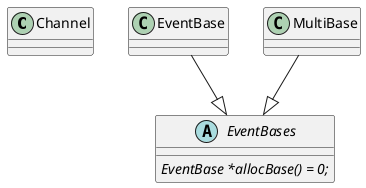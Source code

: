 @startuml

class Channel {
   
}

class EventBase  {

}

abstract class EventBases  {
    {abstract} EventBase *allocBase() = 0;
}

class MultiBase {

}

'指向谁，即继承谁。
'EventBases 继承 EventBase
EventBase --|> EventBases

'MultiBase 继承 EventBase
MultiBase --|> EventBases

@enduml